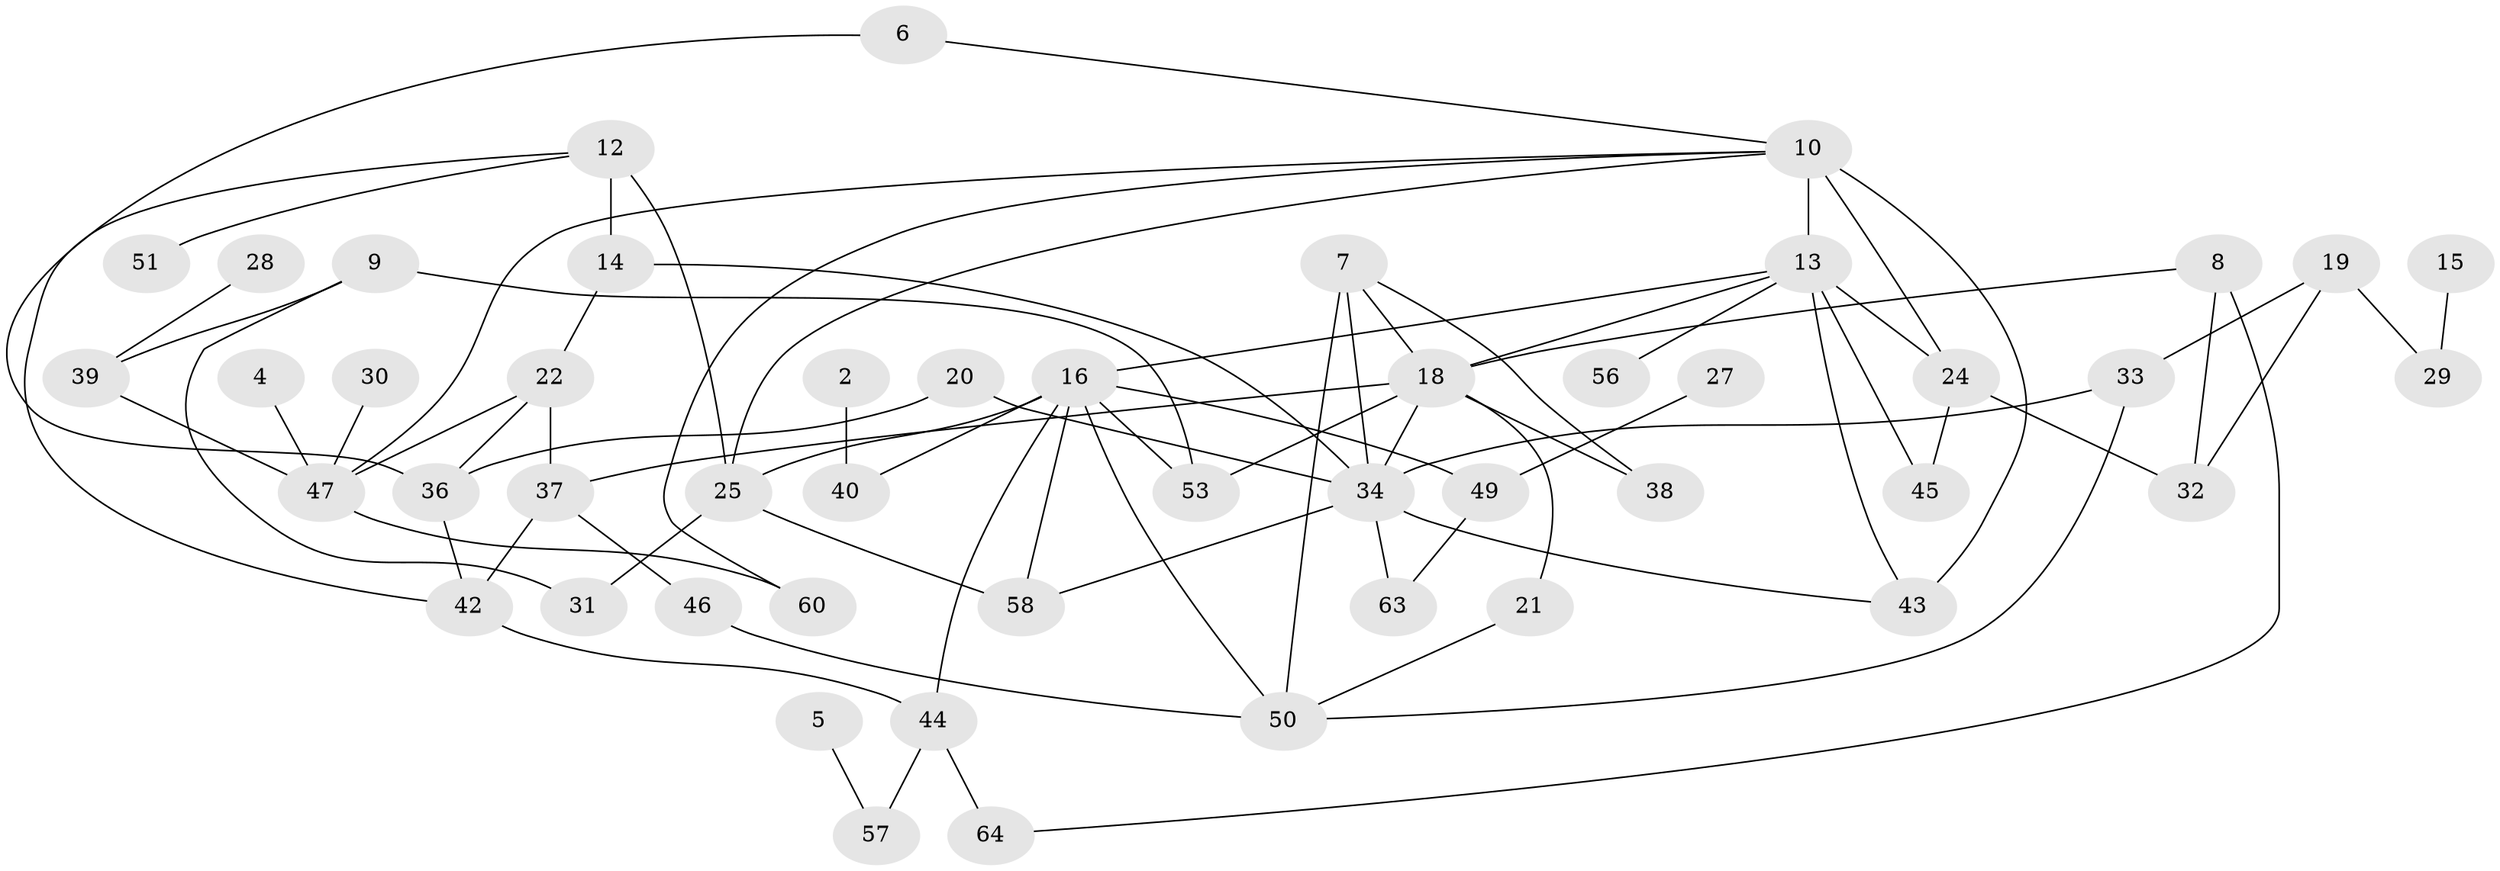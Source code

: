 // original degree distribution, {0: 0.11023622047244094, 1: 0.2204724409448819, 2: 0.25196850393700787, 3: 0.1968503937007874, 5: 0.03937007874015748, 4: 0.14960629921259844, 6: 0.031496062992125984}
// Generated by graph-tools (version 1.1) at 2025/33/03/09/25 02:33:33]
// undirected, 49 vertices, 77 edges
graph export_dot {
graph [start="1"]
  node [color=gray90,style=filled];
  2;
  4;
  5;
  6;
  7;
  8;
  9;
  10;
  12;
  13;
  14;
  15;
  16;
  18;
  19;
  20;
  21;
  22;
  24;
  25;
  27;
  28;
  29;
  30;
  31;
  32;
  33;
  34;
  36;
  37;
  38;
  39;
  40;
  42;
  43;
  44;
  45;
  46;
  47;
  49;
  50;
  51;
  53;
  56;
  57;
  58;
  60;
  63;
  64;
  2 -- 40 [weight=1.0];
  4 -- 47 [weight=1.0];
  5 -- 57 [weight=1.0];
  6 -- 10 [weight=1.0];
  6 -- 36 [weight=1.0];
  7 -- 18 [weight=1.0];
  7 -- 34 [weight=1.0];
  7 -- 38 [weight=1.0];
  7 -- 50 [weight=2.0];
  8 -- 18 [weight=1.0];
  8 -- 32 [weight=1.0];
  8 -- 64 [weight=1.0];
  9 -- 31 [weight=1.0];
  9 -- 39 [weight=1.0];
  9 -- 53 [weight=1.0];
  10 -- 13 [weight=1.0];
  10 -- 24 [weight=1.0];
  10 -- 25 [weight=1.0];
  10 -- 43 [weight=3.0];
  10 -- 47 [weight=1.0];
  10 -- 60 [weight=1.0];
  12 -- 14 [weight=1.0];
  12 -- 25 [weight=2.0];
  12 -- 42 [weight=1.0];
  12 -- 51 [weight=1.0];
  13 -- 16 [weight=1.0];
  13 -- 18 [weight=1.0];
  13 -- 24 [weight=1.0];
  13 -- 43 [weight=2.0];
  13 -- 45 [weight=1.0];
  13 -- 56 [weight=1.0];
  14 -- 22 [weight=1.0];
  14 -- 34 [weight=2.0];
  15 -- 29 [weight=1.0];
  16 -- 25 [weight=1.0];
  16 -- 40 [weight=1.0];
  16 -- 44 [weight=1.0];
  16 -- 49 [weight=1.0];
  16 -- 50 [weight=1.0];
  16 -- 53 [weight=1.0];
  16 -- 58 [weight=1.0];
  18 -- 21 [weight=1.0];
  18 -- 34 [weight=1.0];
  18 -- 37 [weight=1.0];
  18 -- 38 [weight=1.0];
  18 -- 53 [weight=1.0];
  19 -- 29 [weight=1.0];
  19 -- 32 [weight=1.0];
  19 -- 33 [weight=1.0];
  20 -- 34 [weight=1.0];
  20 -- 36 [weight=1.0];
  21 -- 50 [weight=1.0];
  22 -- 36 [weight=1.0];
  22 -- 37 [weight=2.0];
  22 -- 47 [weight=1.0];
  24 -- 32 [weight=1.0];
  24 -- 45 [weight=1.0];
  25 -- 31 [weight=1.0];
  25 -- 58 [weight=1.0];
  27 -- 49 [weight=1.0];
  28 -- 39 [weight=1.0];
  30 -- 47 [weight=1.0];
  33 -- 34 [weight=1.0];
  33 -- 50 [weight=1.0];
  34 -- 43 [weight=1.0];
  34 -- 58 [weight=1.0];
  34 -- 63 [weight=1.0];
  36 -- 42 [weight=1.0];
  37 -- 42 [weight=2.0];
  37 -- 46 [weight=1.0];
  39 -- 47 [weight=1.0];
  42 -- 44 [weight=1.0];
  44 -- 57 [weight=1.0];
  44 -- 64 [weight=1.0];
  46 -- 50 [weight=2.0];
  47 -- 60 [weight=1.0];
  49 -- 63 [weight=1.0];
}
